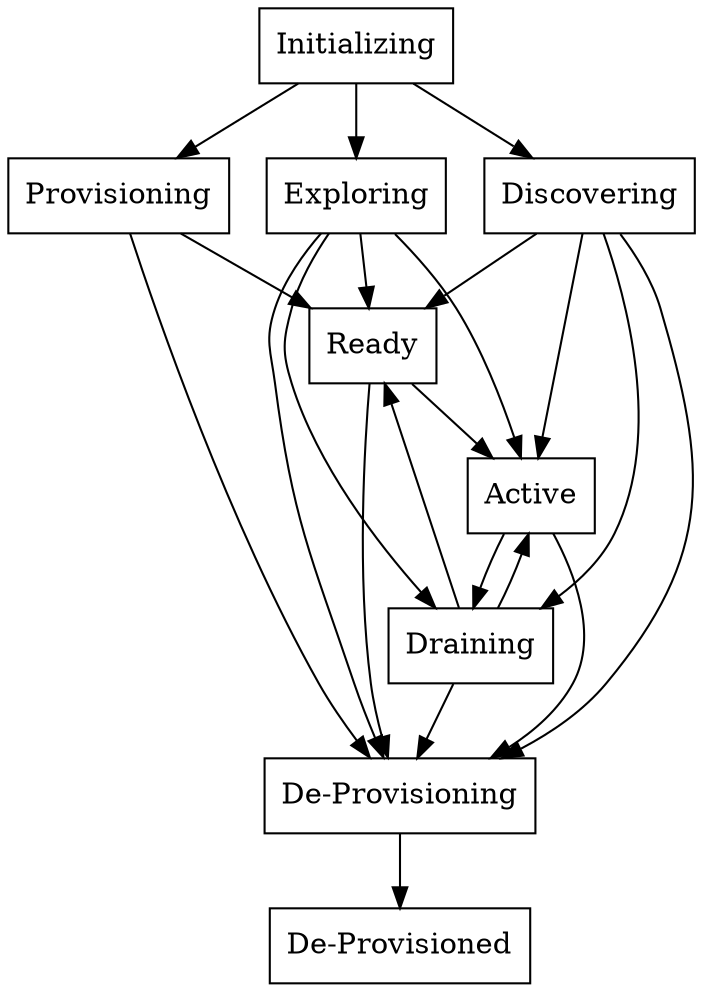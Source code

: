 digraph node_controller_state_machine {
    initializing [label="Initializing", shape=box]
    provisioning [label="Provisioning", shape=box]
    exploring [label="Exploring", shape=box]
    discovering [label="Discovering", shape=box]
    ready [label="Ready", shape=box]
    active [label="Active", shape=box]
    draining [label="Draining", shape=box]
    deprovisioning [label="De-Provisioning", shape=box]
    deprovisioned [label="De-Provisioned", shape=box]

    initializing -> provisioning
    initializing -> discovering
    initializing -> exploring

    provisioning -> ready
    provisioning -> deprovisioning

    exploring -> ready
    exploring -> active
    exploring -> draining
    exploring -> deprovisioning

    discovering -> ready
    discovering -> active
    discovering -> draining
    discovering -> deprovisioning

    ready -> active
    ready -> deprovisioning

    active -> draining
    active -> deprovisioning

    draining -> active
    draining -> deprovisioning
    draining -> ready

    deprovisioning -> deprovisioned
}
